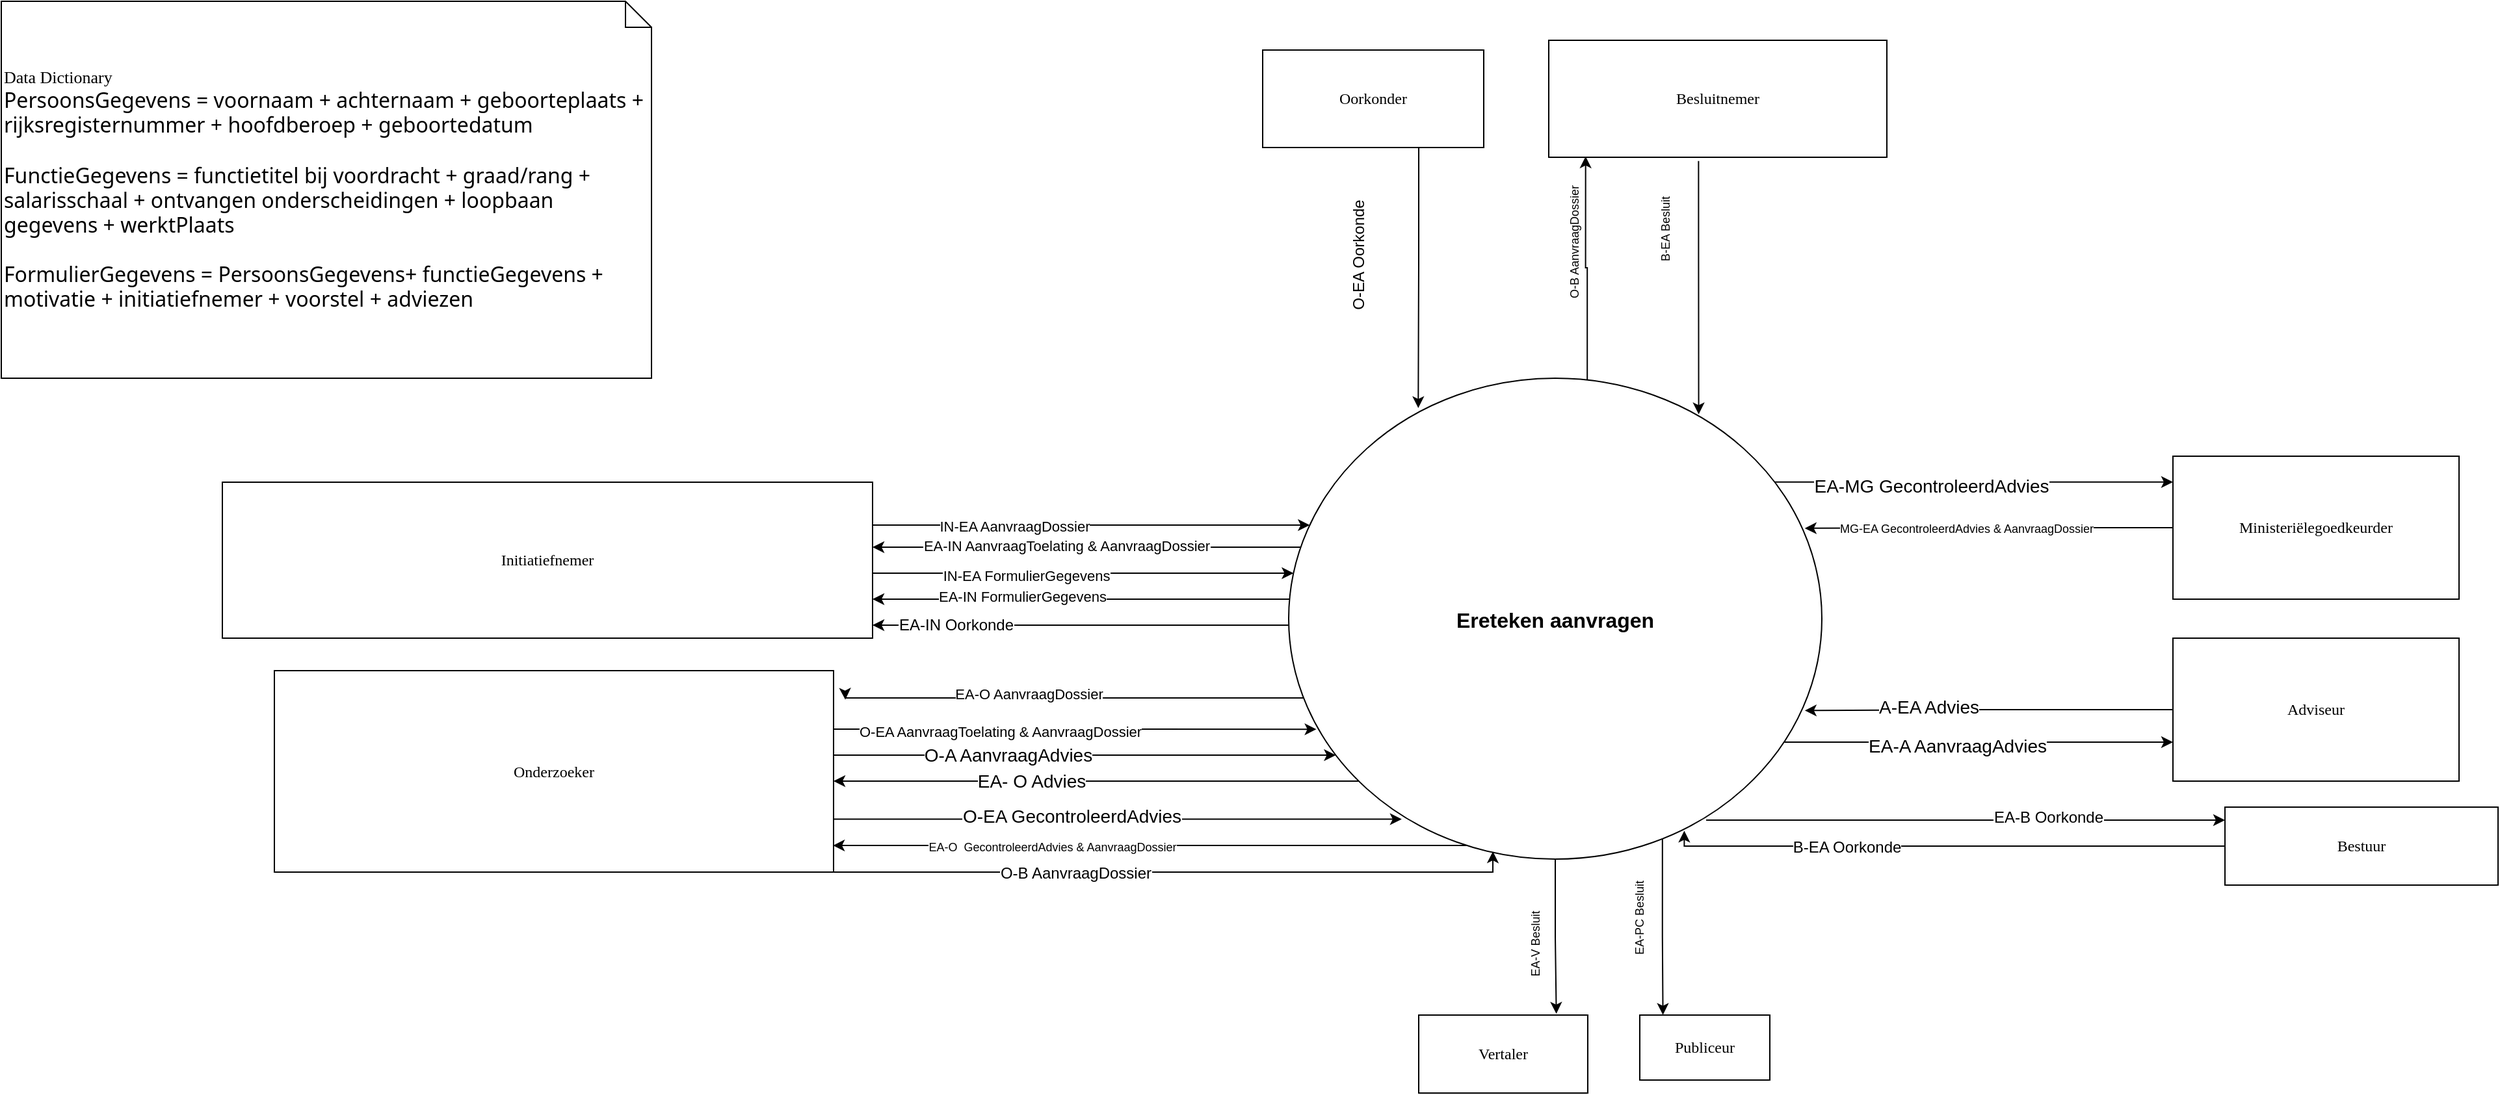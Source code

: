 <mxfile version="20.3.0" type="device"><diagram id="CgozQ9J07qaNsCzxIbdk" name="Pagina-1"><mxGraphModel dx="2557" dy="2251" grid="1" gridSize="10" guides="1" tooltips="1" connect="1" arrows="1" fold="1" page="1" pageScale="1" pageWidth="827" pageHeight="1169" math="0" shadow="0"><root><mxCell id="0"/><mxCell id="1" parent="0"/><mxCell id="xvaD7jFVRyYt8vK9oSKi-31" style="edgeStyle=orthogonalEdgeStyle;rounded=0;orthogonalLoop=1;jettySize=auto;html=1;" parent="1" source="xvaD7jFVRyYt8vK9oSKi-1" target="xvaD7jFVRyYt8vK9oSKi-2" edge="1"><mxGeometry relative="1" as="geometry"><Array as="points"><mxPoint x="20" y="360"/><mxPoint x="20" y="360"/></Array></mxGeometry></mxCell><mxCell id="xvaD7jFVRyYt8vK9oSKi-32" value="EA-IN AanvraagToelating &amp;amp; AanvraagDossier" style="edgeLabel;html=1;align=center;verticalAlign=middle;resizable=0;points=[];" parent="xvaD7jFVRyYt8vK9oSKi-31" vertex="1" connectable="0"><mxGeometry x="0.1" y="-1" relative="1" as="geometry"><mxPoint as="offset"/></mxGeometry></mxCell><mxCell id="xvaD7jFVRyYt8vK9oSKi-35" style="edgeStyle=orthogonalEdgeStyle;rounded=0;orthogonalLoop=1;jettySize=auto;html=1;fontSize=14;" parent="1" source="xvaD7jFVRyYt8vK9oSKi-1" target="xvaD7jFVRyYt8vK9oSKi-7" edge="1"><mxGeometry relative="1" as="geometry"><mxPoint x="950" y="520" as="targetPoint"/><Array as="points"><mxPoint x="930" y="510"/><mxPoint x="930" y="510"/></Array></mxGeometry></mxCell><mxCell id="xvaD7jFVRyYt8vK9oSKi-36" value="EA-A AanvraagAdvies" style="edgeLabel;html=1;align=center;verticalAlign=middle;resizable=0;points=[];fontSize=14;" parent="xvaD7jFVRyYt8vK9oSKi-35" vertex="1" connectable="0"><mxGeometry x="-0.11" y="-3" relative="1" as="geometry"><mxPoint as="offset"/></mxGeometry></mxCell><mxCell id="xvaD7jFVRyYt8vK9oSKi-39" style="edgeStyle=orthogonalEdgeStyle;rounded=0;orthogonalLoop=1;jettySize=auto;html=1;fontSize=14;" parent="1" source="xvaD7jFVRyYt8vK9oSKi-1" target="xvaD7jFVRyYt8vK9oSKi-4" edge="1"><mxGeometry relative="1" as="geometry"><Array as="points"><mxPoint x="190" y="540"/><mxPoint x="190" y="540"/></Array></mxGeometry></mxCell><mxCell id="xvaD7jFVRyYt8vK9oSKi-40" value="EA- O Advies" style="edgeLabel;html=1;align=center;verticalAlign=middle;resizable=0;points=[];fontSize=14;" parent="xvaD7jFVRyYt8vK9oSKi-39" vertex="1" connectable="0"><mxGeometry x="0.248" relative="1" as="geometry"><mxPoint as="offset"/></mxGeometry></mxCell><mxCell id="xvaD7jFVRyYt8vK9oSKi-44" style="edgeStyle=orthogonalEdgeStyle;rounded=0;orthogonalLoop=1;jettySize=auto;html=1;fontSize=14;exitX=0.902;exitY=0.216;exitDx=0;exitDy=0;exitPerimeter=0;" parent="1" source="xvaD7jFVRyYt8vK9oSKi-1" target="xvaD7jFVRyYt8vK9oSKi-41" edge="1"><mxGeometry relative="1" as="geometry"><Array as="points"><mxPoint x="920" y="310"/><mxPoint x="920" y="310"/></Array></mxGeometry></mxCell><mxCell id="xvaD7jFVRyYt8vK9oSKi-45" value="EA-MG GecontroleerdAdvies" style="edgeLabel;html=1;align=center;verticalAlign=middle;resizable=0;points=[];fontSize=14;" parent="xvaD7jFVRyYt8vK9oSKi-44" vertex="1" connectable="0"><mxGeometry x="-0.203" y="-3" relative="1" as="geometry"><mxPoint as="offset"/></mxGeometry></mxCell><mxCell id="uXe86oIKdslI1j6SdozX-3" style="edgeStyle=orthogonalEdgeStyle;rounded=0;orthogonalLoop=1;jettySize=auto;html=1;entryX=0.999;entryY=0.868;entryDx=0;entryDy=0;entryPerimeter=0;fontSize=9;" edge="1" parent="1" source="xvaD7jFVRyYt8vK9oSKi-1" target="xvaD7jFVRyYt8vK9oSKi-4"><mxGeometry relative="1" as="geometry"><Array as="points"><mxPoint x="135" y="590"/></Array></mxGeometry></mxCell><mxCell id="uXe86oIKdslI1j6SdozX-4" value="EA-O&amp;nbsp; GecontroleerdAdvies &amp;amp; AanvraagDossier" style="edgeLabel;html=1;align=center;verticalAlign=middle;resizable=0;points=[];fontSize=9;" vertex="1" connectable="0" parent="uXe86oIKdslI1j6SdozX-3"><mxGeometry x="0.312" y="1" relative="1" as="geometry"><mxPoint as="offset"/></mxGeometry></mxCell><mxCell id="uXe86oIKdslI1j6SdozX-7" style="edgeStyle=orthogonalEdgeStyle;rounded=0;orthogonalLoop=1;jettySize=auto;html=1;entryX=0.109;entryY=0.993;entryDx=0;entryDy=0;entryPerimeter=0;fontSize=9;exitX=0.56;exitY=0.007;exitDx=0;exitDy=0;exitPerimeter=0;" edge="1" parent="1" source="xvaD7jFVRyYt8vK9oSKi-1" target="xvaD7jFVRyYt8vK9oSKi-12"><mxGeometry relative="1" as="geometry"/></mxCell><mxCell id="uXe86oIKdslI1j6SdozX-12" style="edgeStyle=orthogonalEdgeStyle;rounded=0;orthogonalLoop=1;jettySize=auto;html=1;entryX=0.243;entryY=0.062;entryDx=0;entryDy=0;entryPerimeter=0;fontSize=9;exitX=0.706;exitY=0.967;exitDx=0;exitDy=0;exitPerimeter=0;" edge="1" parent="1" source="xvaD7jFVRyYt8vK9oSKi-11" target="xvaD7jFVRyYt8vK9oSKi-1"><mxGeometry relative="1" as="geometry"/></mxCell><mxCell id="uXe86oIKdslI1j6SdozX-15" style="edgeStyle=orthogonalEdgeStyle;rounded=0;orthogonalLoop=1;jettySize=auto;html=1;fontSize=9;entryX=0.814;entryY=-0.017;entryDx=0;entryDy=0;entryPerimeter=0;" edge="1" parent="1" source="xvaD7jFVRyYt8vK9oSKi-1" target="xvaD7jFVRyYt8vK9oSKi-5"><mxGeometry relative="1" as="geometry"/></mxCell><mxCell id="uXe86oIKdslI1j6SdozX-23" style="edgeStyle=orthogonalEdgeStyle;rounded=0;orthogonalLoop=1;jettySize=auto;html=1;fontSize=12;" edge="1" parent="1" source="xvaD7jFVRyYt8vK9oSKi-1" target="xvaD7jFVRyYt8vK9oSKi-2"><mxGeometry relative="1" as="geometry"><Array as="points"><mxPoint x="30" y="420"/><mxPoint x="30" y="420"/></Array></mxGeometry></mxCell><mxCell id="uXe86oIKdslI1j6SdozX-24" value="EA-IN Oorkonde" style="edgeLabel;html=1;align=center;verticalAlign=middle;resizable=0;points=[];fontSize=12;" vertex="1" connectable="0" parent="uXe86oIKdslI1j6SdozX-23"><mxGeometry x="0.601" relative="1" as="geometry"><mxPoint as="offset"/></mxGeometry></mxCell><mxCell id="xvaD7jFVRyYt8vK9oSKi-1" value="Ereteken aanvragen" style="ellipse;fillColor=#ffffff;strokeColor=#000000;fontSize=16;fontColor=#000000;fontStyle=1" parent="1" vertex="1"><mxGeometry x="310" y="230" width="410" height="370" as="geometry"/></mxCell><mxCell id="xvaD7jFVRyYt8vK9oSKi-15" style="edgeStyle=orthogonalEdgeStyle;rounded=0;orthogonalLoop=1;jettySize=auto;html=1;exitX=1;exitY=0.25;exitDx=0;exitDy=0;" parent="1" source="xvaD7jFVRyYt8vK9oSKi-2" target="xvaD7jFVRyYt8vK9oSKi-1" edge="1"><mxGeometry relative="1" as="geometry"><Array as="points"><mxPoint x="250" y="343"/><mxPoint x="250" y="343"/></Array></mxGeometry></mxCell><mxCell id="xvaD7jFVRyYt8vK9oSKi-16" value="IN-EA AanvraagDossier" style="edgeLabel;html=1;align=center;verticalAlign=middle;resizable=0;points=[];" parent="xvaD7jFVRyYt8vK9oSKi-15" vertex="1" connectable="0"><mxGeometry x="-0.341" y="-1" relative="1" as="geometry"><mxPoint as="offset"/></mxGeometry></mxCell><mxCell id="xvaD7jFVRyYt8vK9oSKi-19" style="edgeStyle=orthogonalEdgeStyle;rounded=0;orthogonalLoop=1;jettySize=auto;html=1;" parent="1" source="xvaD7jFVRyYt8vK9oSKi-1" target="xvaD7jFVRyYt8vK9oSKi-2" edge="1"><mxGeometry relative="1" as="geometry"><Array as="points"><mxPoint x="30" y="400"/><mxPoint x="30" y="400"/></Array></mxGeometry></mxCell><mxCell id="xvaD7jFVRyYt8vK9oSKi-20" value="EA-IN FormulierGegevens" style="edgeLabel;html=1;align=center;verticalAlign=middle;resizable=0;points=[];" parent="xvaD7jFVRyYt8vK9oSKi-19" vertex="1" connectable="0"><mxGeometry x="0.285" y="-2" relative="1" as="geometry"><mxPoint as="offset"/></mxGeometry></mxCell><mxCell id="xvaD7jFVRyYt8vK9oSKi-23" style="edgeStyle=orthogonalEdgeStyle;rounded=0;orthogonalLoop=1;jettySize=auto;html=1;" parent="1" source="xvaD7jFVRyYt8vK9oSKi-2" target="xvaD7jFVRyYt8vK9oSKi-1" edge="1"><mxGeometry relative="1" as="geometry"><Array as="points"><mxPoint x="30" y="380"/><mxPoint x="30" y="380"/></Array></mxGeometry></mxCell><mxCell id="xvaD7jFVRyYt8vK9oSKi-24" value="IN-EA FormulierGegevens" style="edgeLabel;html=1;align=center;verticalAlign=middle;resizable=0;points=[];" parent="xvaD7jFVRyYt8vK9oSKi-23" vertex="1" connectable="0"><mxGeometry x="-0.27" y="-2" relative="1" as="geometry"><mxPoint as="offset"/></mxGeometry></mxCell><mxCell id="xvaD7jFVRyYt8vK9oSKi-2" value="Initiatiefnemer" style="rounded=0;whiteSpace=wrap;html=1;shadow=0;comic=0;labelBackgroundColor=none;strokeWidth=1;fontFamily=Verdana;fontSize=12;align=center;arcSize=50;" parent="1" vertex="1"><mxGeometry x="-510" y="310" width="500" height="120" as="geometry"/></mxCell><mxCell id="xvaD7jFVRyYt8vK9oSKi-26" style="edgeStyle=orthogonalEdgeStyle;rounded=0;orthogonalLoop=1;jettySize=auto;html=1;entryX=1.021;entryY=0.144;entryDx=0;entryDy=0;entryPerimeter=0;" parent="1" source="xvaD7jFVRyYt8vK9oSKi-1" target="xvaD7jFVRyYt8vK9oSKi-4" edge="1"><mxGeometry relative="1" as="geometry"><Array as="points"><mxPoint x="-31" y="476"/></Array></mxGeometry></mxCell><mxCell id="xvaD7jFVRyYt8vK9oSKi-27" value="EA-O AanvraagDossier" style="edgeLabel;html=1;align=center;verticalAlign=middle;resizable=0;points=[];" parent="xvaD7jFVRyYt8vK9oSKi-26" vertex="1" connectable="0"><mxGeometry x="0.196" y="-3" relative="1" as="geometry"><mxPoint as="offset"/></mxGeometry></mxCell><mxCell id="xvaD7jFVRyYt8vK9oSKi-28" style="edgeStyle=orthogonalEdgeStyle;rounded=0;orthogonalLoop=1;jettySize=auto;html=1;entryX=0.052;entryY=0.73;entryDx=0;entryDy=0;entryPerimeter=0;" parent="1" source="xvaD7jFVRyYt8vK9oSKi-4" target="xvaD7jFVRyYt8vK9oSKi-1" edge="1"><mxGeometry relative="1" as="geometry"><Array as="points"><mxPoint x="90" y="500"/><mxPoint x="90" y="500"/></Array></mxGeometry></mxCell><mxCell id="xvaD7jFVRyYt8vK9oSKi-29" value="O-EA AanvraagToelating &amp;amp; AanvraagDossier" style="edgeLabel;html=1;align=center;verticalAlign=middle;resizable=0;points=[];" parent="xvaD7jFVRyYt8vK9oSKi-28" vertex="1" connectable="0"><mxGeometry x="-0.313" y="-2" relative="1" as="geometry"><mxPoint as="offset"/></mxGeometry></mxCell><mxCell id="xvaD7jFVRyYt8vK9oSKi-33" style="edgeStyle=orthogonalEdgeStyle;rounded=0;orthogonalLoop=1;jettySize=auto;html=1;fontSize=16;" parent="1" source="xvaD7jFVRyYt8vK9oSKi-4" target="xvaD7jFVRyYt8vK9oSKi-1" edge="1"><mxGeometry relative="1" as="geometry"><mxPoint x="355" y="520" as="targetPoint"/><Array as="points"><mxPoint x="70" y="520"/><mxPoint x="70" y="520"/></Array></mxGeometry></mxCell><mxCell id="xvaD7jFVRyYt8vK9oSKi-34" value="O-A AanvraagAdvies" style="edgeLabel;html=1;align=center;verticalAlign=middle;resizable=0;points=[];fontSize=14;" parent="xvaD7jFVRyYt8vK9oSKi-33" vertex="1" connectable="0"><mxGeometry x="-0.308" relative="1" as="geometry"><mxPoint as="offset"/></mxGeometry></mxCell><mxCell id="xvaD7jFVRyYt8vK9oSKi-42" style="edgeStyle=orthogonalEdgeStyle;rounded=0;orthogonalLoop=1;jettySize=auto;html=1;entryX=0.212;entryY=0.917;entryDx=0;entryDy=0;entryPerimeter=0;fontSize=14;" parent="1" source="xvaD7jFVRyYt8vK9oSKi-4" target="xvaD7jFVRyYt8vK9oSKi-1" edge="1"><mxGeometry relative="1" as="geometry"><Array as="points"><mxPoint x="135" y="570"/></Array></mxGeometry></mxCell><mxCell id="xvaD7jFVRyYt8vK9oSKi-43" value="O-EA GecontroleerdAdvies" style="edgeLabel;html=1;align=center;verticalAlign=middle;resizable=0;points=[];fontSize=14;" parent="xvaD7jFVRyYt8vK9oSKi-42" vertex="1" connectable="0"><mxGeometry x="-0.163" y="3" relative="1" as="geometry"><mxPoint as="offset"/></mxGeometry></mxCell><mxCell id="uXe86oIKdslI1j6SdozX-5" style="edgeStyle=orthogonalEdgeStyle;rounded=0;orthogonalLoop=1;jettySize=auto;html=1;entryX=0.383;entryY=0.984;entryDx=0;entryDy=0;entryPerimeter=0;fontSize=9;" edge="1" parent="1" source="xvaD7jFVRyYt8vK9oSKi-4" target="xvaD7jFVRyYt8vK9oSKi-1"><mxGeometry relative="1" as="geometry"><Array as="points"><mxPoint x="467" y="610"/></Array></mxGeometry></mxCell><mxCell id="uXe86oIKdslI1j6SdozX-6" value="&lt;font style=&quot;font-size: 12px;&quot;&gt;O-B AanvraagDossier&lt;/font&gt;" style="edgeLabel;html=1;align=center;verticalAlign=middle;resizable=0;points=[];fontSize=9;" vertex="1" connectable="0" parent="uXe86oIKdslI1j6SdozX-5"><mxGeometry x="-0.29" y="-1" relative="1" as="geometry"><mxPoint as="offset"/></mxGeometry></mxCell><mxCell id="xvaD7jFVRyYt8vK9oSKi-4" value="Onderzoeker" style="rounded=0;whiteSpace=wrap;html=1;shadow=0;comic=0;labelBackgroundColor=none;strokeWidth=1;fontFamily=Verdana;fontSize=12;align=center;arcSize=50;" parent="1" vertex="1"><mxGeometry x="-470" y="455" width="430" height="155" as="geometry"/></mxCell><mxCell id="xvaD7jFVRyYt8vK9oSKi-5" value="Vertaler&lt;span style=&quot;color: rgba(0, 0, 0, 0); font-family: monospace; font-size: 0px; text-align: start;&quot;&gt;%3CmxGraphModel%3E%3Croot%3E%3CmxCell%20id%3D%220%22%2F%3E%3CmxCell%20id%3D%221%22%20parent%3D%220%22%2F%3E%3CmxCell%20id%3D%222%22%20value%3D%22Initiatiefnemer%22%20style%3D%22rounded%3D0%3BwhiteSpace%3Dwrap%3Bhtml%3D1%3Bshadow%3D0%3Bcomic%3D0%3BlabelBackgroundColor%3Dnone%3BstrokeWidth%3D1%3BfontFamily%3DVerdana%3BfontSize%3D12%3Balign%3Dcenter%3BarcSize%3D50%3B%22%20vertex%3D%221%22%20parent%3D%221%22%3E%3CmxGeometry%20x%3D%22110%22%20y%3D%22110%22%20width%3D%22100%22%20height%3D%2250%22%20as%3D%22geometry%22%2F%3E%3C%2FmxCell%3E%3C%2Froot%3E%3C%2FmxGraphModel%3E&lt;/span&gt;" style="rounded=0;whiteSpace=wrap;html=1;shadow=0;comic=0;labelBackgroundColor=none;strokeWidth=1;fontFamily=Verdana;fontSize=12;align=center;arcSize=50;" parent="1" vertex="1"><mxGeometry x="410" y="720" width="130" height="60" as="geometry"/></mxCell><mxCell id="uXe86oIKdslI1j6SdozX-14" style="edgeStyle=orthogonalEdgeStyle;rounded=0;orthogonalLoop=1;jettySize=auto;html=1;entryX=0.178;entryY=-0.003;entryDx=0;entryDy=0;entryPerimeter=0;fontSize=9;exitX=0.701;exitY=0.958;exitDx=0;exitDy=0;exitPerimeter=0;" edge="1" parent="1" source="xvaD7jFVRyYt8vK9oSKi-1" target="xvaD7jFVRyYt8vK9oSKi-6"><mxGeometry relative="1" as="geometry"/></mxCell><mxCell id="xvaD7jFVRyYt8vK9oSKi-6" value="Publiceur" style="rounded=0;whiteSpace=wrap;html=1;shadow=0;comic=0;labelBackgroundColor=none;strokeWidth=1;fontFamily=Verdana;fontSize=12;align=center;arcSize=50;" parent="1" vertex="1"><mxGeometry x="580" y="720" width="100" height="50" as="geometry"/></mxCell><mxCell id="xvaD7jFVRyYt8vK9oSKi-37" style="edgeStyle=orthogonalEdgeStyle;rounded=0;orthogonalLoop=1;jettySize=auto;html=1;entryX=0.968;entryY=0.691;entryDx=0;entryDy=0;entryPerimeter=0;fontSize=14;" parent="1" source="xvaD7jFVRyYt8vK9oSKi-7" target="xvaD7jFVRyYt8vK9oSKi-1" edge="1"><mxGeometry relative="1" as="geometry"/></mxCell><mxCell id="xvaD7jFVRyYt8vK9oSKi-38" value="A-EA Advies" style="edgeLabel;html=1;align=center;verticalAlign=middle;resizable=0;points=[];fontSize=14;" parent="xvaD7jFVRyYt8vK9oSKi-37" vertex="1" connectable="0"><mxGeometry x="0.332" y="-3" relative="1" as="geometry"><mxPoint as="offset"/></mxGeometry></mxCell><mxCell id="xvaD7jFVRyYt8vK9oSKi-7" value="Adviseur" style="rounded=0;whiteSpace=wrap;html=1;shadow=0;comic=0;labelBackgroundColor=none;strokeWidth=1;fontFamily=Verdana;fontSize=12;align=center;arcSize=50;" parent="1" vertex="1"><mxGeometry x="990" y="430" width="220" height="110" as="geometry"/></mxCell><mxCell id="xvaD7jFVRyYt8vK9oSKi-11" value="Oorkonder" style="rounded=0;whiteSpace=wrap;html=1;shadow=0;comic=0;labelBackgroundColor=none;strokeWidth=1;fontFamily=Verdana;fontSize=12;align=center;arcSize=50;" parent="1" vertex="1"><mxGeometry x="290" y="-22.5" width="170" height="75" as="geometry"/></mxCell><mxCell id="uXe86oIKdslI1j6SdozX-10" style="edgeStyle=orthogonalEdgeStyle;rounded=0;orthogonalLoop=1;jettySize=auto;html=1;entryX=0.769;entryY=0.075;entryDx=0;entryDy=0;entryPerimeter=0;fontSize=9;exitX=0.443;exitY=1.032;exitDx=0;exitDy=0;exitPerimeter=0;" edge="1" parent="1" source="xvaD7jFVRyYt8vK9oSKi-12" target="xvaD7jFVRyYt8vK9oSKi-1"><mxGeometry relative="1" as="geometry"/></mxCell><mxCell id="xvaD7jFVRyYt8vK9oSKi-12" value="Besluitnemer" style="rounded=0;whiteSpace=wrap;html=1;shadow=0;comic=0;labelBackgroundColor=none;strokeWidth=1;fontFamily=Verdana;fontSize=12;align=center;arcSize=50;" parent="1" vertex="1"><mxGeometry x="510" y="-30" width="260" height="90" as="geometry"/></mxCell><mxCell id="xvaD7jFVRyYt8vK9oSKi-25" value="&lt;font style=&quot;font-size: 13px&quot;&gt;Data Dictionary&lt;br&gt;&lt;span style=&quot;font-family: &amp;quot;gg sans&amp;quot;, &amp;quot;Noto Sans&amp;quot;, &amp;quot;Helvetica Neue&amp;quot;, Helvetica, Arial, sans-serif; font-size: 16px;&quot;&gt;PersoonsGegevens = voornaam + achternaam + geboorteplaats +  rijksregisternummer + hoofdberoep + geboortedatum&lt;br&gt;&lt;br&gt;FunctieGegevens = functietitel bij voordracht + graad/rang + salarisschaal + ontvangen onderscheidingen + loopbaan gegevens + werktPlaats&lt;br&gt;&lt;br&gt;FormulierGegevens = PersoonsGegevens+ functieGegevens + motivatie + initiatiefnemer + voorstel + adviezen&lt;/span&gt;&lt;br&gt;&lt;/font&gt;" style="shape=note;whiteSpace=wrap;html=1;rounded=0;shadow=0;comic=0;labelBackgroundColor=none;strokeWidth=1;fontFamily=Verdana;fontSize=12;align=left;size=20;" parent="1" vertex="1"><mxGeometry x="-680" y="-60" width="500" height="290" as="geometry"/></mxCell><mxCell id="uXe86oIKdslI1j6SdozX-1" style="edgeStyle=orthogonalEdgeStyle;rounded=0;orthogonalLoop=1;jettySize=auto;html=1;entryX=0.968;entryY=0.312;entryDx=0;entryDy=0;entryPerimeter=0;" edge="1" parent="1" source="xvaD7jFVRyYt8vK9oSKi-41" target="xvaD7jFVRyYt8vK9oSKi-1"><mxGeometry relative="1" as="geometry"><mxPoint x="750" y="345" as="targetPoint"/><Array as="points"/></mxGeometry></mxCell><mxCell id="uXe86oIKdslI1j6SdozX-2" value="&lt;font style=&quot;font-size: 9px;&quot;&gt;MG-EA GecontroleerdAdvies &amp;amp; AanvraagDossier&lt;/font&gt;" style="edgeLabel;html=1;align=center;verticalAlign=middle;resizable=0;points=[];" vertex="1" connectable="0" parent="uXe86oIKdslI1j6SdozX-1"><mxGeometry x="0.298" y="-1" relative="1" as="geometry"><mxPoint x="24" as="offset"/></mxGeometry></mxCell><mxCell id="xvaD7jFVRyYt8vK9oSKi-41" value="Ministeriëlegoedkeurder" style="rounded=0;whiteSpace=wrap;html=1;shadow=0;comic=0;labelBackgroundColor=none;strokeWidth=1;fontFamily=Verdana;fontSize=12;align=center;arcSize=50;" parent="1" vertex="1"><mxGeometry x="990" y="290" width="220" height="110" as="geometry"/></mxCell><mxCell id="uXe86oIKdslI1j6SdozX-9" value="&#10;&lt;span style=&quot;color: rgb(0, 0, 0); font-family: Helvetica; font-size: 9px; font-style: normal; font-variant-ligatures: normal; font-variant-caps: normal; font-weight: 400; letter-spacing: normal; orphans: 2; text-align: center; text-indent: 0px; text-transform: none; widows: 2; word-spacing: 0px; -webkit-text-stroke-width: 0px; background-color: rgb(255, 255, 255); text-decoration-thickness: initial; text-decoration-style: initial; text-decoration-color: initial; float: none; display: inline !important;&quot;&gt;O-B AanvraagDossier&lt;/span&gt;&#10;&#10;" style="text;html=1;strokeColor=none;fillColor=none;align=center;verticalAlign=middle;whiteSpace=wrap;rounded=0;fontSize=9;rotation=-90;" vertex="1" parent="1"><mxGeometry x="470" y="120" width="130" height="10" as="geometry"/></mxCell><mxCell id="uXe86oIKdslI1j6SdozX-11" value="B-EA Besluit" style="text;html=1;strokeColor=none;fillColor=none;align=center;verticalAlign=middle;whiteSpace=wrap;rounded=0;fontSize=9;rotation=-90;" vertex="1" parent="1"><mxGeometry x="570" y="100" width="60" height="30" as="geometry"/></mxCell><mxCell id="uXe86oIKdslI1j6SdozX-13" value="EA-PC Besluit" style="text;html=1;strokeColor=none;fillColor=none;align=center;verticalAlign=middle;whiteSpace=wrap;rounded=0;fontSize=9;rotation=-90;" vertex="1" parent="1"><mxGeometry x="550" y="630" width="60" height="30" as="geometry"/></mxCell><mxCell id="uXe86oIKdslI1j6SdozX-16" value="EA-V Besluit" style="text;html=1;strokeColor=none;fillColor=none;align=center;verticalAlign=middle;whiteSpace=wrap;rounded=0;fontSize=9;rotation=-90;" vertex="1" parent="1"><mxGeometry x="470" y="650" width="60" height="30" as="geometry"/></mxCell><mxCell id="uXe86oIKdslI1j6SdozX-17" value="&lt;font style=&quot;font-size: 12px;&quot;&gt;O-EA Oorkonde&lt;/font&gt;" style="text;html=1;strokeColor=none;fillColor=none;align=center;verticalAlign=middle;whiteSpace=wrap;rounded=0;fontSize=9;rotation=-90;" vertex="1" parent="1"><mxGeometry x="314" y="110" width="100" height="50" as="geometry"/></mxCell><mxCell id="uXe86oIKdslI1j6SdozX-19" style="edgeStyle=orthogonalEdgeStyle;rounded=0;orthogonalLoop=1;jettySize=auto;html=1;fontSize=12;exitX=0.783;exitY=0.919;exitDx=0;exitDy=0;exitPerimeter=0;" edge="1" parent="1" source="xvaD7jFVRyYt8vK9oSKi-1" target="uXe86oIKdslI1j6SdozX-18"><mxGeometry relative="1" as="geometry"><Array as="points"><mxPoint x="950" y="570"/><mxPoint x="950" y="570"/></Array></mxGeometry></mxCell><mxCell id="uXe86oIKdslI1j6SdozX-20" value="EA-B Oorkonde" style="edgeLabel;html=1;align=center;verticalAlign=middle;resizable=0;points=[];fontSize=12;" vertex="1" connectable="0" parent="uXe86oIKdslI1j6SdozX-19"><mxGeometry x="0.319" y="2" relative="1" as="geometry"><mxPoint as="offset"/></mxGeometry></mxCell><mxCell id="uXe86oIKdslI1j6SdozX-21" style="edgeStyle=orthogonalEdgeStyle;rounded=0;orthogonalLoop=1;jettySize=auto;html=1;entryX=0.742;entryY=0.941;entryDx=0;entryDy=0;entryPerimeter=0;fontSize=12;" edge="1" parent="1" source="uXe86oIKdslI1j6SdozX-18" target="xvaD7jFVRyYt8vK9oSKi-1"><mxGeometry relative="1" as="geometry"><Array as="points"><mxPoint x="614" y="590"/></Array></mxGeometry></mxCell><mxCell id="uXe86oIKdslI1j6SdozX-22" value="B-EA Oorkonde" style="edgeLabel;html=1;align=center;verticalAlign=middle;resizable=0;points=[];fontSize=12;" vertex="1" connectable="0" parent="uXe86oIKdslI1j6SdozX-21"><mxGeometry x="0.36" y="1" relative="1" as="geometry"><mxPoint as="offset"/></mxGeometry></mxCell><mxCell id="uXe86oIKdslI1j6SdozX-18" value="Bestuur" style="rounded=0;whiteSpace=wrap;html=1;shadow=0;comic=0;labelBackgroundColor=none;strokeWidth=1;fontFamily=Verdana;fontSize=12;align=center;arcSize=50;" vertex="1" parent="1"><mxGeometry x="1030" y="560" width="210" height="60" as="geometry"/></mxCell></root></mxGraphModel></diagram></mxfile>